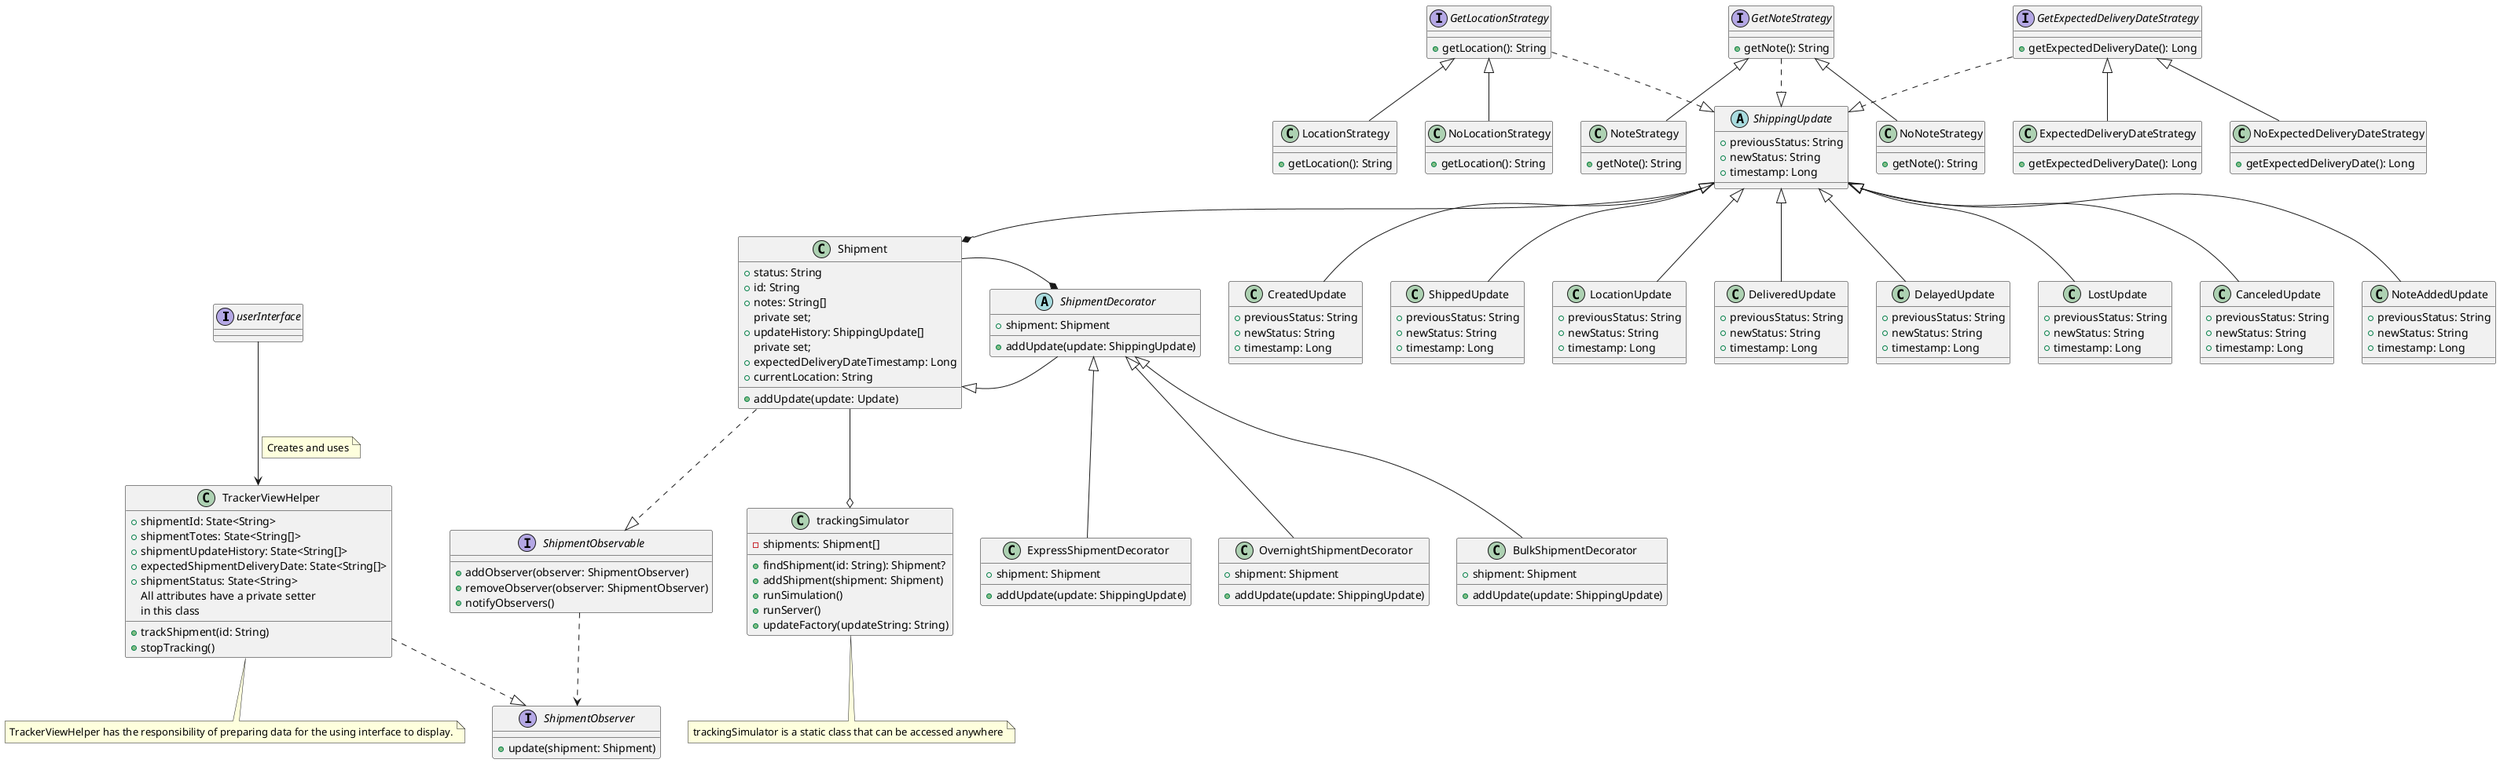 @startuml "Shipment Tracker"

interface userInterface

class TrackerViewHelper {
    + shipmentId: State<String>
    + shipmentTotes: State<String[]>
    + shipmentUpdateHistory: State<String[]>
    + expectedShipmentDeliveryDate: State<String[]>
    + shipmentStatus: State<String>
    All attributes have a private setter
    in this class

    + trackShipment(id: String)
    + stopTracking()
}

interface ShipmentObserver {
    + update(shipment: Shipment)
}

interface ShipmentObservable {
    + addObserver(observer: ShipmentObserver)
    + removeObserver(observer: ShipmentObserver)
    + notifyObservers()
}

note "TrackerViewHelper has the responsibility of preparing data for the using interface to display." as viewHelperNote

abstract class ShippingUpdate {
    + previousStatus: String
    + newStatus: String
    + timestamp: Long
}

class CreatedUpdate {
    + previousStatus: String
    + newStatus: String
    + timestamp: Long
}

class ShippedUpdate {
    + previousStatus: String
    + newStatus: String
    + timestamp: Long
}

class LocationUpdate {
    + previousStatus: String
    + newStatus: String
    + timestamp: Long
}

class DeliveredUpdate {
    + previousStatus: String
    + newStatus: String
    + timestamp: Long
}

class DelayedUpdate {
    + previousStatus: String
    + newStatus: String
    + timestamp: Long
}

class LostUpdate {
    + previousStatus: String
    + newStatus: String
    + timestamp: Long
}

class CanceledUpdate {
    + previousStatus: String
    + newStatus: String
    + timestamp: Long
}

class NoteAddedUpdate {
    + previousStatus: String
    + newStatus: String
    + timestamp: Long
}

interface GetNoteStrategy {
    + getNote(): String
}

class NoNoteStrategy {
    + getNote(): String
}

class NoteStrategy {
    + getNote(): String
}

class LocationStrategy {
    + getLocation(): String
}

class NoLocationStrategy {
    + getLocation(): String
}

class ExpectedDeliveryDateStrategy {
    + getExpectedDeliveryDate(): Long
}

class NoExpectedDeliveryDateStrategy {
    + getExpectedDeliveryDate(): Long
}

interface GetLocationStrategy {
    + getLocation(): String
}

interface GetExpectedDeliveryDateStrategy {
    + getExpectedDeliveryDate(): Long
}

class Shipment {
    +status: String
    +id: String
    +notes: String[]
    private set;
    +updateHistory: ShippingUpdate[]
    private set;
    +expectedDeliveryDateTimestamp: Long
    +currentLocation: String
    +addUpdate(update: Update)
}

abstract class ShipmentDecorator {
    + shipment: Shipment
    + addUpdate(update: ShippingUpdate)
}

class ExpressShipmentDecorator {
    + shipment: Shipment
    + addUpdate(update: ShippingUpdate)
}

class OvernightShipmentDecorator {
    + shipment: Shipment
    + addUpdate(update: ShippingUpdate)
}

class BulkShipmentDecorator {
    + shipment: Shipment
    + addUpdate(update: ShippingUpdate)
}

class trackingSimulator {
    - shipments: Shipment[]
    + findShipment(id: String): Shipment?
    + addShipment(shipment: Shipment)
    + runSimulation()
    + runServer()
    + updateFactory(updateString: String)
}

note "trackingSimulator is a static class that can be accessed anywhere" as tsimnote

Shipment <|-r- ShipmentDecorator
ShipmentDecorator *-- Shipment

ShipmentDecorator <|-- ExpressShipmentDecorator
ShipmentDecorator <|-- OvernightShipmentDecorator
ShipmentDecorator <|-- BulkShipmentDecorator

ShippingUpdate <|.u. GetNoteStrategy
ShippingUpdate <|.u. GetLocationStrategy
ShippingUpdate <|.u. GetExpectedDeliveryDateStrategy

GetNoteStrategy <|-- NoNoteStrategy
GetNoteStrategy <|-- NoteStrategy
GetLocationStrategy <|-- LocationStrategy
GetLocationStrategy <|-- NoLocationStrategy
GetExpectedDeliveryDateStrategy <|-- ExpectedDeliveryDateStrategy
GetExpectedDeliveryDateStrategy <|-- NoExpectedDeliveryDateStrategy

ShippingUpdate <|-- CreatedUpdate
ShippingUpdate <|-- ShippedUpdate
ShippingUpdate <|-- LocationUpdate
ShippingUpdate <|-- DeliveredUpdate
ShippingUpdate <|-- DelayedUpdate
ShippingUpdate <|-- LostUpdate
ShippingUpdate <|-- CanceledUpdate
ShippingUpdate <|-- NoteAddedUpdate

TrackerViewHelper ..|> ShipmentObserver
ShipmentObservable ..> ShipmentObserver
Shipment ..|> ShipmentObservable
userInterface --> TrackerViewHelper
note on link: Creates and uses
TrackerViewHelper -- viewHelperNote
trackingSimulator -- tsimnote

Shipment --o trackingSimulator
ShippingUpdate --* Shipment

@enduml